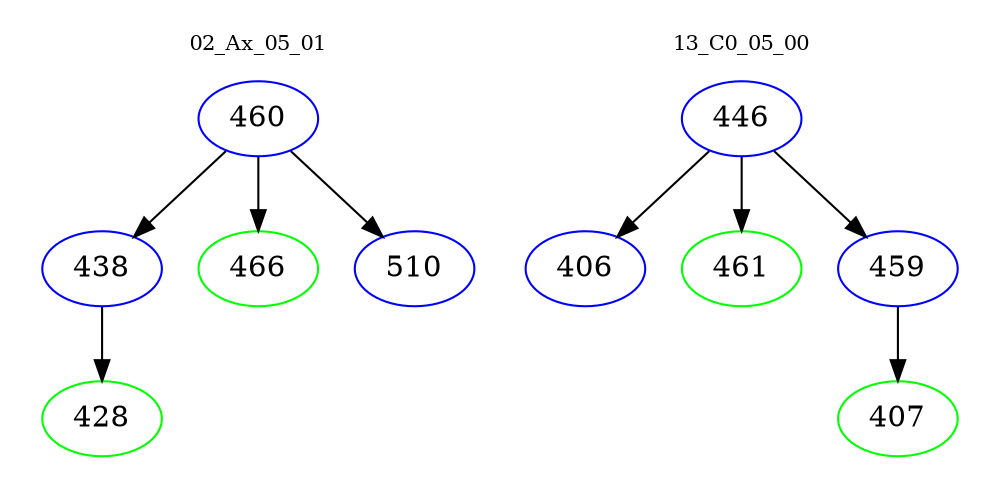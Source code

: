 digraph{
subgraph cluster_0 {
color = white
label = "02_Ax_05_01";
fontsize=10;
T0_460 [label="460", color="blue"]
T0_460 -> T0_438 [color="black"]
T0_438 [label="438", color="blue"]
T0_438 -> T0_428 [color="black"]
T0_428 [label="428", color="green"]
T0_460 -> T0_466 [color="black"]
T0_466 [label="466", color="green"]
T0_460 -> T0_510 [color="black"]
T0_510 [label="510", color="blue"]
}
subgraph cluster_1 {
color = white
label = "13_C0_05_00";
fontsize=10;
T1_446 [label="446", color="blue"]
T1_446 -> T1_406 [color="black"]
T1_406 [label="406", color="blue"]
T1_446 -> T1_461 [color="black"]
T1_461 [label="461", color="green"]
T1_446 -> T1_459 [color="black"]
T1_459 [label="459", color="blue"]
T1_459 -> T1_407 [color="black"]
T1_407 [label="407", color="green"]
}
}
